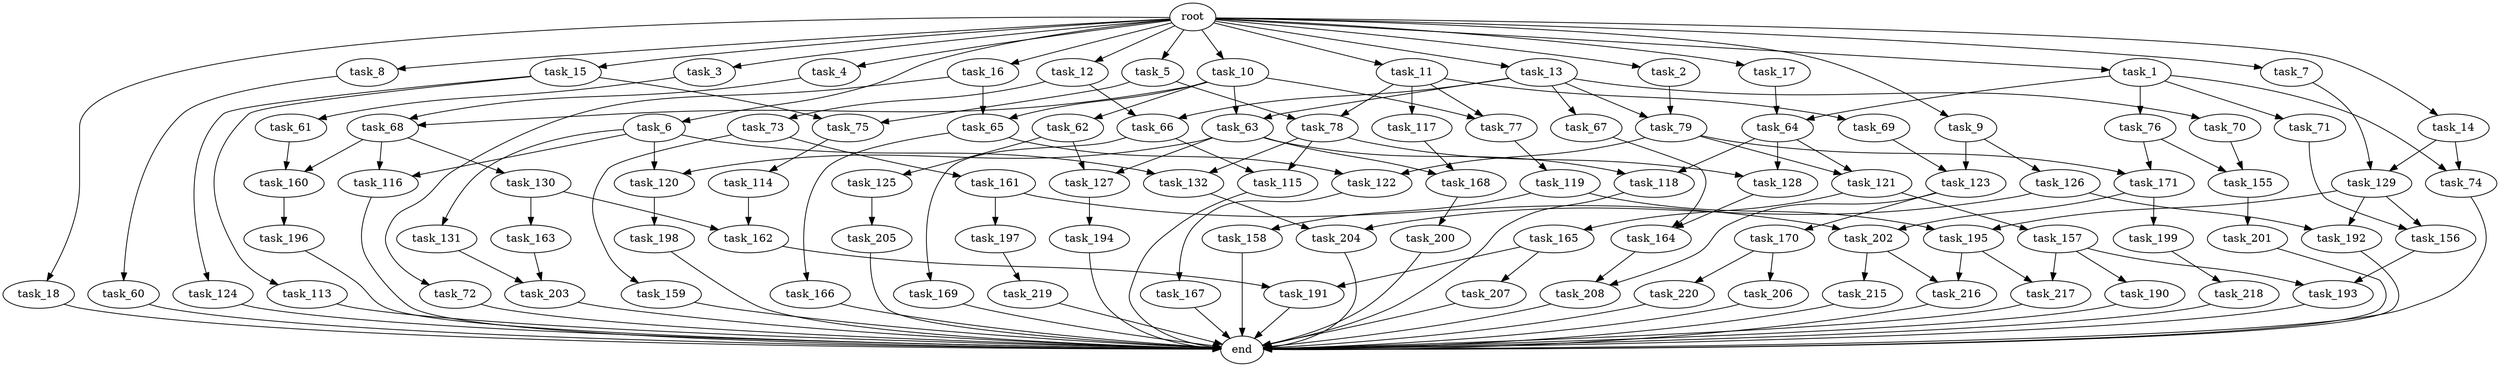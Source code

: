 digraph G {
  root [size="0.000000"];
  task_1 [size="2.048000"];
  task_2 [size="2.048000"];
  task_3 [size="2.048000"];
  task_4 [size="2.048000"];
  task_5 [size="2.048000"];
  task_6 [size="2.048000"];
  task_7 [size="2.048000"];
  task_8 [size="2.048000"];
  task_9 [size="2.048000"];
  task_10 [size="2.048000"];
  task_11 [size="2.048000"];
  task_12 [size="2.048000"];
  task_13 [size="2.048000"];
  task_14 [size="2.048000"];
  task_15 [size="2.048000"];
  task_16 [size="2.048000"];
  task_17 [size="2.048000"];
  task_18 [size="2.048000"];
  task_60 [size="841813590.016000"];
  task_61 [size="429496729.600000"];
  task_62 [size="1717986918.400000"];
  task_63 [size="3109556322.304000"];
  task_64 [size="343597383.680000"];
  task_65 [size="3109556322.304000"];
  task_66 [size="1821066133.504000"];
  task_67 [size="1391569403.904000"];
  task_68 [size="1992864825.344000"];
  task_69 [size="1099511627.776000"];
  task_70 [size="1391569403.904000"];
  task_71 [size="68719476.736000"];
  task_72 [size="1391569403.904000"];
  task_73 [size="429496729.600000"];
  task_74 [size="1460288880.640000"];
  task_75 [size="1116691496.960000"];
  task_76 [size="68719476.736000"];
  task_77 [size="2817498546.176000"];
  task_78 [size="1374389534.720000"];
  task_79 [size="1821066133.504000"];
  task_113 [size="841813590.016000"];
  task_114 [size="429496729.600000"];
  task_115 [size="1236950581.248000"];
  task_116 [size="2491081031.680000"];
  task_117 [size="1099511627.776000"];
  task_118 [size="2817498546.176000"];
  task_119 [size="1717986918.400000"];
  task_120 [size="2817498546.176000"];
  task_121 [size="2491081031.680000"];
  task_122 [size="2491081031.680000"];
  task_123 [size="2783138807.808000"];
  task_124 [size="841813590.016000"];
  task_125 [size="68719476.736000"];
  task_126 [size="1391569403.904000"];
  task_127 [size="1786706395.136000"];
  task_128 [size="1717986918.400000"];
  task_129 [size="2233382993.920000"];
  task_130 [size="1391569403.904000"];
  task_131 [size="1099511627.776000"];
  task_132 [size="1717986918.400000"];
  task_155 [size="1374389534.720000"];
  task_156 [size="223338299.392000"];
  task_157 [size="1099511627.776000"];
  task_158 [size="154618822.656000"];
  task_159 [size="1391569403.904000"];
  task_160 [size="1666447310.848000"];
  task_161 [size="1391569403.904000"];
  task_162 [size="1460288880.640000"];
  task_163 [size="68719476.736000"];
  task_164 [size="1821066133.504000"];
  task_165 [size="1099511627.776000"];
  task_166 [size="1099511627.776000"];
  task_167 [size="429496729.600000"];
  task_168 [size="1872605741.056000"];
  task_169 [size="618475290.624000"];
  task_170 [size="68719476.736000"];
  task_171 [size="2491081031.680000"];
  task_190 [size="154618822.656000"];
  task_191 [size="704374636.544000"];
  task_192 [size="1460288880.640000"];
  task_193 [size="996432412.672000"];
  task_194 [size="154618822.656000"];
  task_195 [size="223338299.392000"];
  task_196 [size="274877906.944000"];
  task_197 [size="154618822.656000"];
  task_198 [size="1717986918.400000"];
  task_199 [size="274877906.944000"];
  task_200 [size="1099511627.776000"];
  task_201 [size="1717986918.400000"];
  task_202 [size="429496729.600000"];
  task_203 [size="137438953.472000"];
  task_204 [size="1821066133.504000"];
  task_205 [size="1717986918.400000"];
  task_206 [size="154618822.656000"];
  task_207 [size="429496729.600000"];
  task_208 [size="498216206.336000"];
  task_215 [size="68719476.736000"];
  task_216 [size="137438953.472000"];
  task_217 [size="223338299.392000"];
  task_218 [size="429496729.600000"];
  task_219 [size="1391569403.904000"];
  task_220 [size="154618822.656000"];
  end [size="0.000000"];

  root -> task_1 [size="1.000000"];
  root -> task_2 [size="1.000000"];
  root -> task_3 [size="1.000000"];
  root -> task_4 [size="1.000000"];
  root -> task_5 [size="1.000000"];
  root -> task_6 [size="1.000000"];
  root -> task_7 [size="1.000000"];
  root -> task_8 [size="1.000000"];
  root -> task_9 [size="1.000000"];
  root -> task_10 [size="1.000000"];
  root -> task_11 [size="1.000000"];
  root -> task_12 [size="1.000000"];
  root -> task_13 [size="1.000000"];
  root -> task_14 [size="1.000000"];
  root -> task_15 [size="1.000000"];
  root -> task_16 [size="1.000000"];
  root -> task_17 [size="1.000000"];
  root -> task_18 [size="1.000000"];
  task_1 -> task_64 [size="33554432.000000"];
  task_1 -> task_71 [size="33554432.000000"];
  task_1 -> task_74 [size="33554432.000000"];
  task_1 -> task_76 [size="33554432.000000"];
  task_2 -> task_79 [size="209715200.000000"];
  task_3 -> task_61 [size="209715200.000000"];
  task_4 -> task_68 [size="134217728.000000"];
  task_5 -> task_75 [size="134217728.000000"];
  task_5 -> task_78 [size="134217728.000000"];
  task_6 -> task_116 [size="536870912.000000"];
  task_6 -> task_120 [size="536870912.000000"];
  task_6 -> task_131 [size="536870912.000000"];
  task_6 -> task_132 [size="536870912.000000"];
  task_7 -> task_129 [size="411041792.000000"];
  task_8 -> task_60 [size="411041792.000000"];
  task_9 -> task_123 [size="679477248.000000"];
  task_9 -> task_126 [size="679477248.000000"];
  task_10 -> task_62 [size="838860800.000000"];
  task_10 -> task_63 [size="838860800.000000"];
  task_10 -> task_65 [size="838860800.000000"];
  task_10 -> task_68 [size="838860800.000000"];
  task_10 -> task_77 [size="838860800.000000"];
  task_11 -> task_69 [size="536870912.000000"];
  task_11 -> task_77 [size="536870912.000000"];
  task_11 -> task_78 [size="536870912.000000"];
  task_11 -> task_117 [size="536870912.000000"];
  task_12 -> task_66 [size="209715200.000000"];
  task_12 -> task_73 [size="209715200.000000"];
  task_13 -> task_63 [size="679477248.000000"];
  task_13 -> task_66 [size="679477248.000000"];
  task_13 -> task_67 [size="679477248.000000"];
  task_13 -> task_70 [size="679477248.000000"];
  task_13 -> task_79 [size="679477248.000000"];
  task_14 -> task_74 [size="679477248.000000"];
  task_14 -> task_129 [size="679477248.000000"];
  task_15 -> task_75 [size="411041792.000000"];
  task_15 -> task_113 [size="411041792.000000"];
  task_15 -> task_124 [size="411041792.000000"];
  task_16 -> task_65 [size="679477248.000000"];
  task_16 -> task_72 [size="679477248.000000"];
  task_17 -> task_64 [size="134217728.000000"];
  task_18 -> end [size="1.000000"];
  task_60 -> end [size="1.000000"];
  task_61 -> task_160 [size="134217728.000000"];
  task_62 -> task_125 [size="33554432.000000"];
  task_62 -> task_127 [size="33554432.000000"];
  task_63 -> task_118 [size="838860800.000000"];
  task_63 -> task_120 [size="838860800.000000"];
  task_63 -> task_127 [size="838860800.000000"];
  task_63 -> task_168 [size="838860800.000000"];
  task_64 -> task_118 [size="536870912.000000"];
  task_64 -> task_121 [size="536870912.000000"];
  task_64 -> task_128 [size="536870912.000000"];
  task_65 -> task_122 [size="536870912.000000"];
  task_65 -> task_166 [size="536870912.000000"];
  task_66 -> task_115 [size="301989888.000000"];
  task_66 -> task_169 [size="301989888.000000"];
  task_67 -> task_164 [size="209715200.000000"];
  task_68 -> task_116 [size="679477248.000000"];
  task_68 -> task_130 [size="679477248.000000"];
  task_68 -> task_160 [size="679477248.000000"];
  task_69 -> task_123 [size="679477248.000000"];
  task_70 -> task_155 [size="134217728.000000"];
  task_71 -> task_156 [size="75497472.000000"];
  task_72 -> end [size="1.000000"];
  task_73 -> task_159 [size="679477248.000000"];
  task_73 -> task_161 [size="679477248.000000"];
  task_74 -> end [size="1.000000"];
  task_75 -> task_114 [size="209715200.000000"];
  task_76 -> task_155 [size="536870912.000000"];
  task_76 -> task_171 [size="536870912.000000"];
  task_77 -> task_119 [size="838860800.000000"];
  task_78 -> task_115 [size="301989888.000000"];
  task_78 -> task_128 [size="301989888.000000"];
  task_78 -> task_132 [size="301989888.000000"];
  task_79 -> task_121 [size="679477248.000000"];
  task_79 -> task_122 [size="679477248.000000"];
  task_79 -> task_171 [size="679477248.000000"];
  task_113 -> end [size="1.000000"];
  task_114 -> task_162 [size="679477248.000000"];
  task_115 -> end [size="1.000000"];
  task_116 -> end [size="1.000000"];
  task_117 -> task_168 [size="75497472.000000"];
  task_118 -> end [size="1.000000"];
  task_119 -> task_158 [size="75497472.000000"];
  task_119 -> task_195 [size="75497472.000000"];
  task_120 -> task_198 [size="838860800.000000"];
  task_121 -> task_157 [size="536870912.000000"];
  task_121 -> task_165 [size="536870912.000000"];
  task_122 -> task_167 [size="209715200.000000"];
  task_123 -> task_170 [size="33554432.000000"];
  task_123 -> task_208 [size="33554432.000000"];
  task_124 -> end [size="1.000000"];
  task_125 -> task_205 [size="838860800.000000"];
  task_126 -> task_192 [size="679477248.000000"];
  task_126 -> task_204 [size="679477248.000000"];
  task_127 -> task_194 [size="75497472.000000"];
  task_128 -> task_164 [size="679477248.000000"];
  task_129 -> task_156 [size="33554432.000000"];
  task_129 -> task_192 [size="33554432.000000"];
  task_129 -> task_195 [size="33554432.000000"];
  task_130 -> task_162 [size="33554432.000000"];
  task_130 -> task_163 [size="33554432.000000"];
  task_131 -> task_203 [size="33554432.000000"];
  task_132 -> task_204 [size="209715200.000000"];
  task_155 -> task_201 [size="838860800.000000"];
  task_156 -> task_193 [size="411041792.000000"];
  task_157 -> task_190 [size="75497472.000000"];
  task_157 -> task_193 [size="75497472.000000"];
  task_157 -> task_217 [size="75497472.000000"];
  task_158 -> end [size="1.000000"];
  task_159 -> end [size="1.000000"];
  task_160 -> task_196 [size="134217728.000000"];
  task_161 -> task_197 [size="75497472.000000"];
  task_161 -> task_202 [size="75497472.000000"];
  task_162 -> task_191 [size="134217728.000000"];
  task_163 -> task_203 [size="33554432.000000"];
  task_164 -> task_208 [size="209715200.000000"];
  task_165 -> task_191 [size="209715200.000000"];
  task_165 -> task_207 [size="209715200.000000"];
  task_166 -> end [size="1.000000"];
  task_167 -> end [size="1.000000"];
  task_168 -> task_200 [size="536870912.000000"];
  task_169 -> end [size="1.000000"];
  task_170 -> task_206 [size="75497472.000000"];
  task_170 -> task_220 [size="75497472.000000"];
  task_171 -> task_199 [size="134217728.000000"];
  task_171 -> task_202 [size="134217728.000000"];
  task_190 -> end [size="1.000000"];
  task_191 -> end [size="1.000000"];
  task_192 -> end [size="1.000000"];
  task_193 -> end [size="1.000000"];
  task_194 -> end [size="1.000000"];
  task_195 -> task_216 [size="33554432.000000"];
  task_195 -> task_217 [size="33554432.000000"];
  task_196 -> end [size="1.000000"];
  task_197 -> task_219 [size="679477248.000000"];
  task_198 -> end [size="1.000000"];
  task_199 -> task_218 [size="209715200.000000"];
  task_200 -> end [size="1.000000"];
  task_201 -> end [size="1.000000"];
  task_202 -> task_215 [size="33554432.000000"];
  task_202 -> task_216 [size="33554432.000000"];
  task_203 -> end [size="1.000000"];
  task_204 -> end [size="1.000000"];
  task_205 -> end [size="1.000000"];
  task_206 -> end [size="1.000000"];
  task_207 -> end [size="1.000000"];
  task_208 -> end [size="1.000000"];
  task_215 -> end [size="1.000000"];
  task_216 -> end [size="1.000000"];
  task_217 -> end [size="1.000000"];
  task_218 -> end [size="1.000000"];
  task_219 -> end [size="1.000000"];
  task_220 -> end [size="1.000000"];
}
